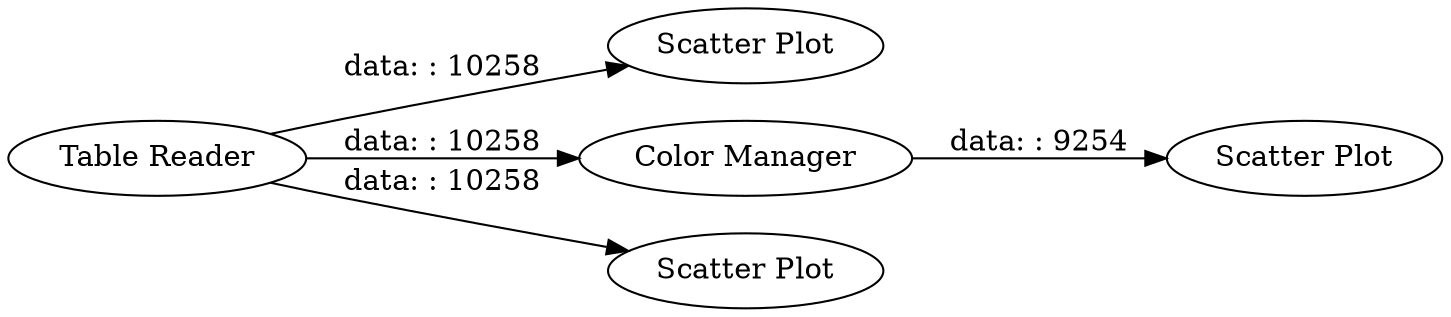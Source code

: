 digraph {
	"8543603511233043121_10" [label="Scatter Plot"]
	"8543603511233043121_3" [label="Color Manager"]
	"8543603511233043121_14" [label="Scatter Plot"]
	"8543603511233043121_29" [label="Table Reader"]
	"8543603511233043121_9" [label="Scatter Plot"]
	"8543603511233043121_29" -> "8543603511233043121_14" [label="data: : 10258"]
	"8543603511233043121_29" -> "8543603511233043121_10" [label="data: : 10258"]
	"8543603511233043121_3" -> "8543603511233043121_9" [label="data: : 9254"]
	"8543603511233043121_29" -> "8543603511233043121_3" [label="data: : 10258"]
	rankdir=LR
}
